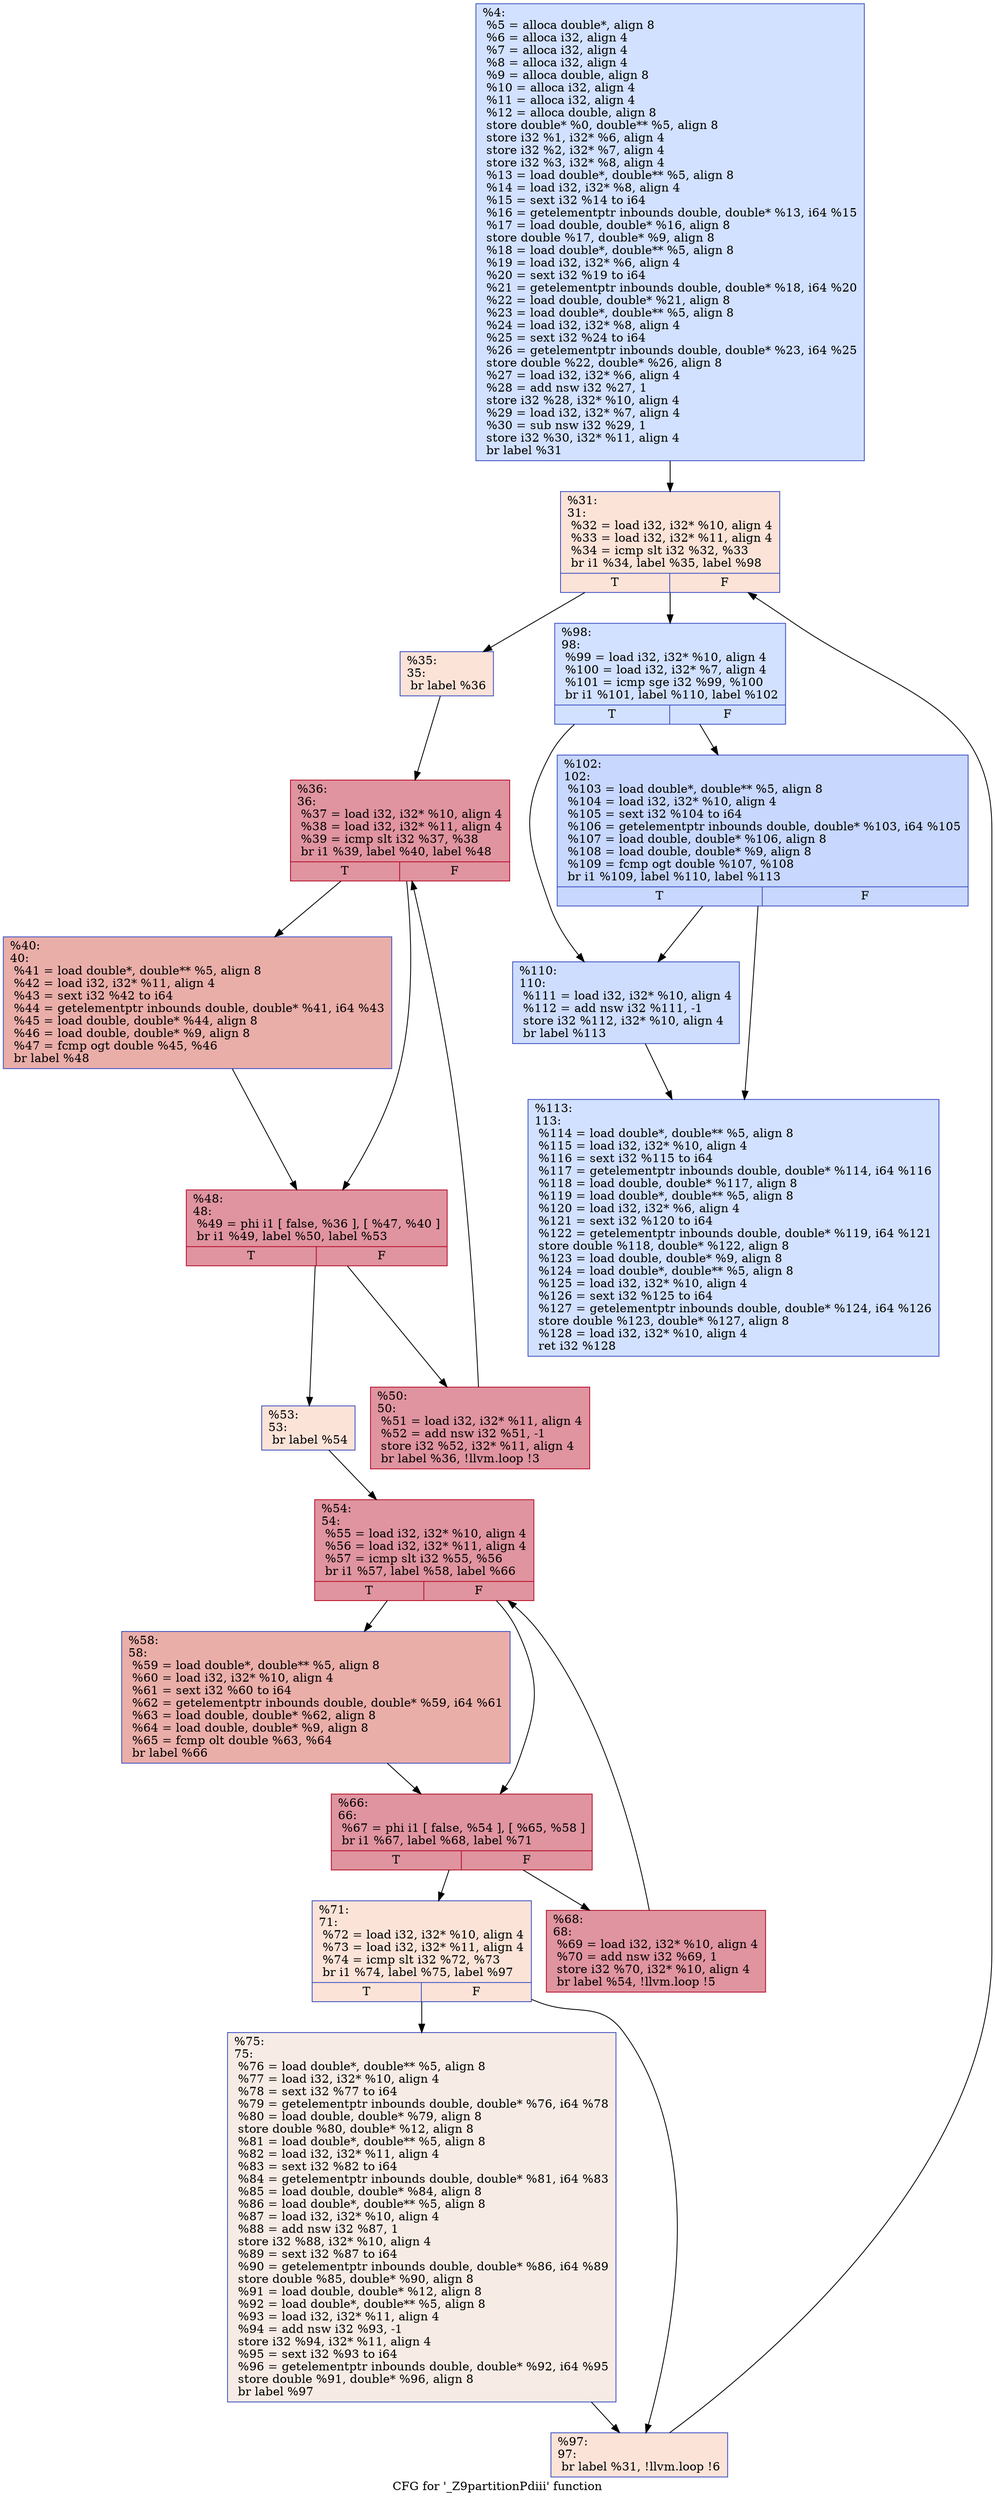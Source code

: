 digraph "CFG for '_Z9partitionPdiii' function" {
	label="CFG for '_Z9partitionPdiii' function";

	1 [shape=record,color="#3d50c3ff", style=filled, fillcolor="#9abbff70",label="{%4:\l  %5 = alloca double*, align 8\l  %6 = alloca i32, align 4\l  %7 = alloca i32, align 4\l  %8 = alloca i32, align 4\l  %9 = alloca double, align 8\l  %10 = alloca i32, align 4\l  %11 = alloca i32, align 4\l  %12 = alloca double, align 8\l  store double* %0, double** %5, align 8\l  store i32 %1, i32* %6, align 4\l  store i32 %2, i32* %7, align 4\l  store i32 %3, i32* %8, align 4\l  %13 = load double*, double** %5, align 8\l  %14 = load i32, i32* %8, align 4\l  %15 = sext i32 %14 to i64\l  %16 = getelementptr inbounds double, double* %13, i64 %15\l  %17 = load double, double* %16, align 8\l  store double %17, double* %9, align 8\l  %18 = load double*, double** %5, align 8\l  %19 = load i32, i32* %6, align 4\l  %20 = sext i32 %19 to i64\l  %21 = getelementptr inbounds double, double* %18, i64 %20\l  %22 = load double, double* %21, align 8\l  %23 = load double*, double** %5, align 8\l  %24 = load i32, i32* %8, align 4\l  %25 = sext i32 %24 to i64\l  %26 = getelementptr inbounds double, double* %23, i64 %25\l  store double %22, double* %26, align 8\l  %27 = load i32, i32* %6, align 4\l  %28 = add nsw i32 %27, 1\l  store i32 %28, i32* %10, align 4\l  %29 = load i32, i32* %7, align 4\l  %30 = sub nsw i32 %29, 1\l  store i32 %30, i32* %11, align 4\l  br label %31\l}"];
	1 -> 2;
	2 [shape=record,color="#3d50c3ff", style=filled, fillcolor="#f6bfa670",label="{%31:\l31:                                               \l  %32 = load i32, i32* %10, align 4\l  %33 = load i32, i32* %11, align 4\l  %34 = icmp slt i32 %32, %33\l  br i1 %34, label %35, label %98\l|{<s0>T|<s1>F}}"];
	2 -> 3;
	2 -> 4;
	3 [shape=record,color="#3d50c3ff", style=filled, fillcolor="#f6bfa670",label="{%35:\l35:                                               \l  br label %36\l}"];
	3 -> 5;
	5 [shape=record,color="#b70d28ff", style=filled, fillcolor="#b70d2870",label="{%36:\l36:                                               \l  %37 = load i32, i32* %10, align 4\l  %38 = load i32, i32* %11, align 4\l  %39 = icmp slt i32 %37, %38\l  br i1 %39, label %40, label %48\l|{<s0>T|<s1>F}}"];
	5 -> 6;
	5 -> 7;
	6 [shape=record,color="#3d50c3ff", style=filled, fillcolor="#d0473d70",label="{%40:\l40:                                               \l  %41 = load double*, double** %5, align 8\l  %42 = load i32, i32* %11, align 4\l  %43 = sext i32 %42 to i64\l  %44 = getelementptr inbounds double, double* %41, i64 %43\l  %45 = load double, double* %44, align 8\l  %46 = load double, double* %9, align 8\l  %47 = fcmp ogt double %45, %46\l  br label %48\l}"];
	6 -> 7;
	7 [shape=record,color="#b70d28ff", style=filled, fillcolor="#b70d2870",label="{%48:\l48:                                               \l  %49 = phi i1 [ false, %36 ], [ %47, %40 ]\l  br i1 %49, label %50, label %53\l|{<s0>T|<s1>F}}"];
	7 -> 8;
	7 -> 9;
	8 [shape=record,color="#b70d28ff", style=filled, fillcolor="#b70d2870",label="{%50:\l50:                                               \l  %51 = load i32, i32* %11, align 4\l  %52 = add nsw i32 %51, -1\l  store i32 %52, i32* %11, align 4\l  br label %36, !llvm.loop !3\l}"];
	8 -> 5;
	9 [shape=record,color="#3d50c3ff", style=filled, fillcolor="#f6bfa670",label="{%53:\l53:                                               \l  br label %54\l}"];
	9 -> 10;
	10 [shape=record,color="#b70d28ff", style=filled, fillcolor="#b70d2870",label="{%54:\l54:                                               \l  %55 = load i32, i32* %10, align 4\l  %56 = load i32, i32* %11, align 4\l  %57 = icmp slt i32 %55, %56\l  br i1 %57, label %58, label %66\l|{<s0>T|<s1>F}}"];
	10 -> 11;
	10 -> 12;
	11 [shape=record,color="#3d50c3ff", style=filled, fillcolor="#d0473d70",label="{%58:\l58:                                               \l  %59 = load double*, double** %5, align 8\l  %60 = load i32, i32* %10, align 4\l  %61 = sext i32 %60 to i64\l  %62 = getelementptr inbounds double, double* %59, i64 %61\l  %63 = load double, double* %62, align 8\l  %64 = load double, double* %9, align 8\l  %65 = fcmp olt double %63, %64\l  br label %66\l}"];
	11 -> 12;
	12 [shape=record,color="#b70d28ff", style=filled, fillcolor="#b70d2870",label="{%66:\l66:                                               \l  %67 = phi i1 [ false, %54 ], [ %65, %58 ]\l  br i1 %67, label %68, label %71\l|{<s0>T|<s1>F}}"];
	12 -> 13;
	12 -> 14;
	13 [shape=record,color="#b70d28ff", style=filled, fillcolor="#b70d2870",label="{%68:\l68:                                               \l  %69 = load i32, i32* %10, align 4\l  %70 = add nsw i32 %69, 1\l  store i32 %70, i32* %10, align 4\l  br label %54, !llvm.loop !5\l}"];
	13 -> 10;
	14 [shape=record,color="#3d50c3ff", style=filled, fillcolor="#f6bfa670",label="{%71:\l71:                                               \l  %72 = load i32, i32* %10, align 4\l  %73 = load i32, i32* %11, align 4\l  %74 = icmp slt i32 %72, %73\l  br i1 %74, label %75, label %97\l|{<s0>T|<s1>F}}"];
	14 -> 15;
	14 -> 16;
	15 [shape=record,color="#3d50c3ff", style=filled, fillcolor="#ecd3c570",label="{%75:\l75:                                               \l  %76 = load double*, double** %5, align 8\l  %77 = load i32, i32* %10, align 4\l  %78 = sext i32 %77 to i64\l  %79 = getelementptr inbounds double, double* %76, i64 %78\l  %80 = load double, double* %79, align 8\l  store double %80, double* %12, align 8\l  %81 = load double*, double** %5, align 8\l  %82 = load i32, i32* %11, align 4\l  %83 = sext i32 %82 to i64\l  %84 = getelementptr inbounds double, double* %81, i64 %83\l  %85 = load double, double* %84, align 8\l  %86 = load double*, double** %5, align 8\l  %87 = load i32, i32* %10, align 4\l  %88 = add nsw i32 %87, 1\l  store i32 %88, i32* %10, align 4\l  %89 = sext i32 %87 to i64\l  %90 = getelementptr inbounds double, double* %86, i64 %89\l  store double %85, double* %90, align 8\l  %91 = load double, double* %12, align 8\l  %92 = load double*, double** %5, align 8\l  %93 = load i32, i32* %11, align 4\l  %94 = add nsw i32 %93, -1\l  store i32 %94, i32* %11, align 4\l  %95 = sext i32 %93 to i64\l  %96 = getelementptr inbounds double, double* %92, i64 %95\l  store double %91, double* %96, align 8\l  br label %97\l}"];
	15 -> 16;
	16 [shape=record,color="#3d50c3ff", style=filled, fillcolor="#f6bfa670",label="{%97:\l97:                                               \l  br label %31, !llvm.loop !6\l}"];
	16 -> 2;
	4 [shape=record,color="#3d50c3ff", style=filled, fillcolor="#9abbff70",label="{%98:\l98:                                               \l  %99 = load i32, i32* %10, align 4\l  %100 = load i32, i32* %7, align 4\l  %101 = icmp sge i32 %99, %100\l  br i1 %101, label %110, label %102\l|{<s0>T|<s1>F}}"];
	4 -> 17;
	4 -> 18;
	18 [shape=record,color="#3d50c3ff", style=filled, fillcolor="#81a4fb70",label="{%102:\l102:                                              \l  %103 = load double*, double** %5, align 8\l  %104 = load i32, i32* %10, align 4\l  %105 = sext i32 %104 to i64\l  %106 = getelementptr inbounds double, double* %103, i64 %105\l  %107 = load double, double* %106, align 8\l  %108 = load double, double* %9, align 8\l  %109 = fcmp ogt double %107, %108\l  br i1 %109, label %110, label %113\l|{<s0>T|<s1>F}}"];
	18 -> 17;
	18 -> 19;
	17 [shape=record,color="#3d50c3ff", style=filled, fillcolor="#8fb1fe70",label="{%110:\l110:                                              \l  %111 = load i32, i32* %10, align 4\l  %112 = add nsw i32 %111, -1\l  store i32 %112, i32* %10, align 4\l  br label %113\l}"];
	17 -> 19;
	19 [shape=record,color="#3d50c3ff", style=filled, fillcolor="#9abbff70",label="{%113:\l113:                                              \l  %114 = load double*, double** %5, align 8\l  %115 = load i32, i32* %10, align 4\l  %116 = sext i32 %115 to i64\l  %117 = getelementptr inbounds double, double* %114, i64 %116\l  %118 = load double, double* %117, align 8\l  %119 = load double*, double** %5, align 8\l  %120 = load i32, i32* %6, align 4\l  %121 = sext i32 %120 to i64\l  %122 = getelementptr inbounds double, double* %119, i64 %121\l  store double %118, double* %122, align 8\l  %123 = load double, double* %9, align 8\l  %124 = load double*, double** %5, align 8\l  %125 = load i32, i32* %10, align 4\l  %126 = sext i32 %125 to i64\l  %127 = getelementptr inbounds double, double* %124, i64 %126\l  store double %123, double* %127, align 8\l  %128 = load i32, i32* %10, align 4\l  ret i32 %128\l}"];
}
